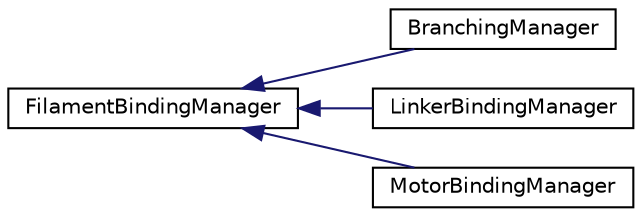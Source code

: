 digraph "Graphical Class Hierarchy"
{
 // INTERACTIVE_SVG=YES
  edge [fontname="Helvetica",fontsize="10",labelfontname="Helvetica",labelfontsize="10"];
  node [fontname="Helvetica",fontsize="10",shape=record];
  rankdir="LR";
  Node0 [label="FilamentBindingManager",height=0.2,width=0.4,color="black", fillcolor="white", style="filled",URL="$classFilamentBindingManager.html",tooltip="To store and manage binding reactions. "];
  Node0 -> Node1 [dir="back",color="midnightblue",fontsize="10",style="solid",fontname="Helvetica"];
  Node1 [label="BranchingManager",height=0.2,width=0.4,color="black", fillcolor="white", style="filled",URL="$classBranchingManager.html",tooltip="Manager for Filament and BranchingPoint creation. "];
  Node0 -> Node2 [dir="back",color="midnightblue",fontsize="10",style="solid",fontname="Helvetica"];
  Node2 [label="LinkerBindingManager",height=0.2,width=0.4,color="black", fillcolor="white", style="filled",URL="$classLinkerBindingManager.html",tooltip="Manager for Linker binding. "];
  Node0 -> Node3 [dir="back",color="midnightblue",fontsize="10",style="solid",fontname="Helvetica"];
  Node3 [label="MotorBindingManager",height=0.2,width=0.4,color="black", fillcolor="white", style="filled",URL="$classMotorBindingManager.html",tooltip="Manager for MotorGhost binding. "];
}

